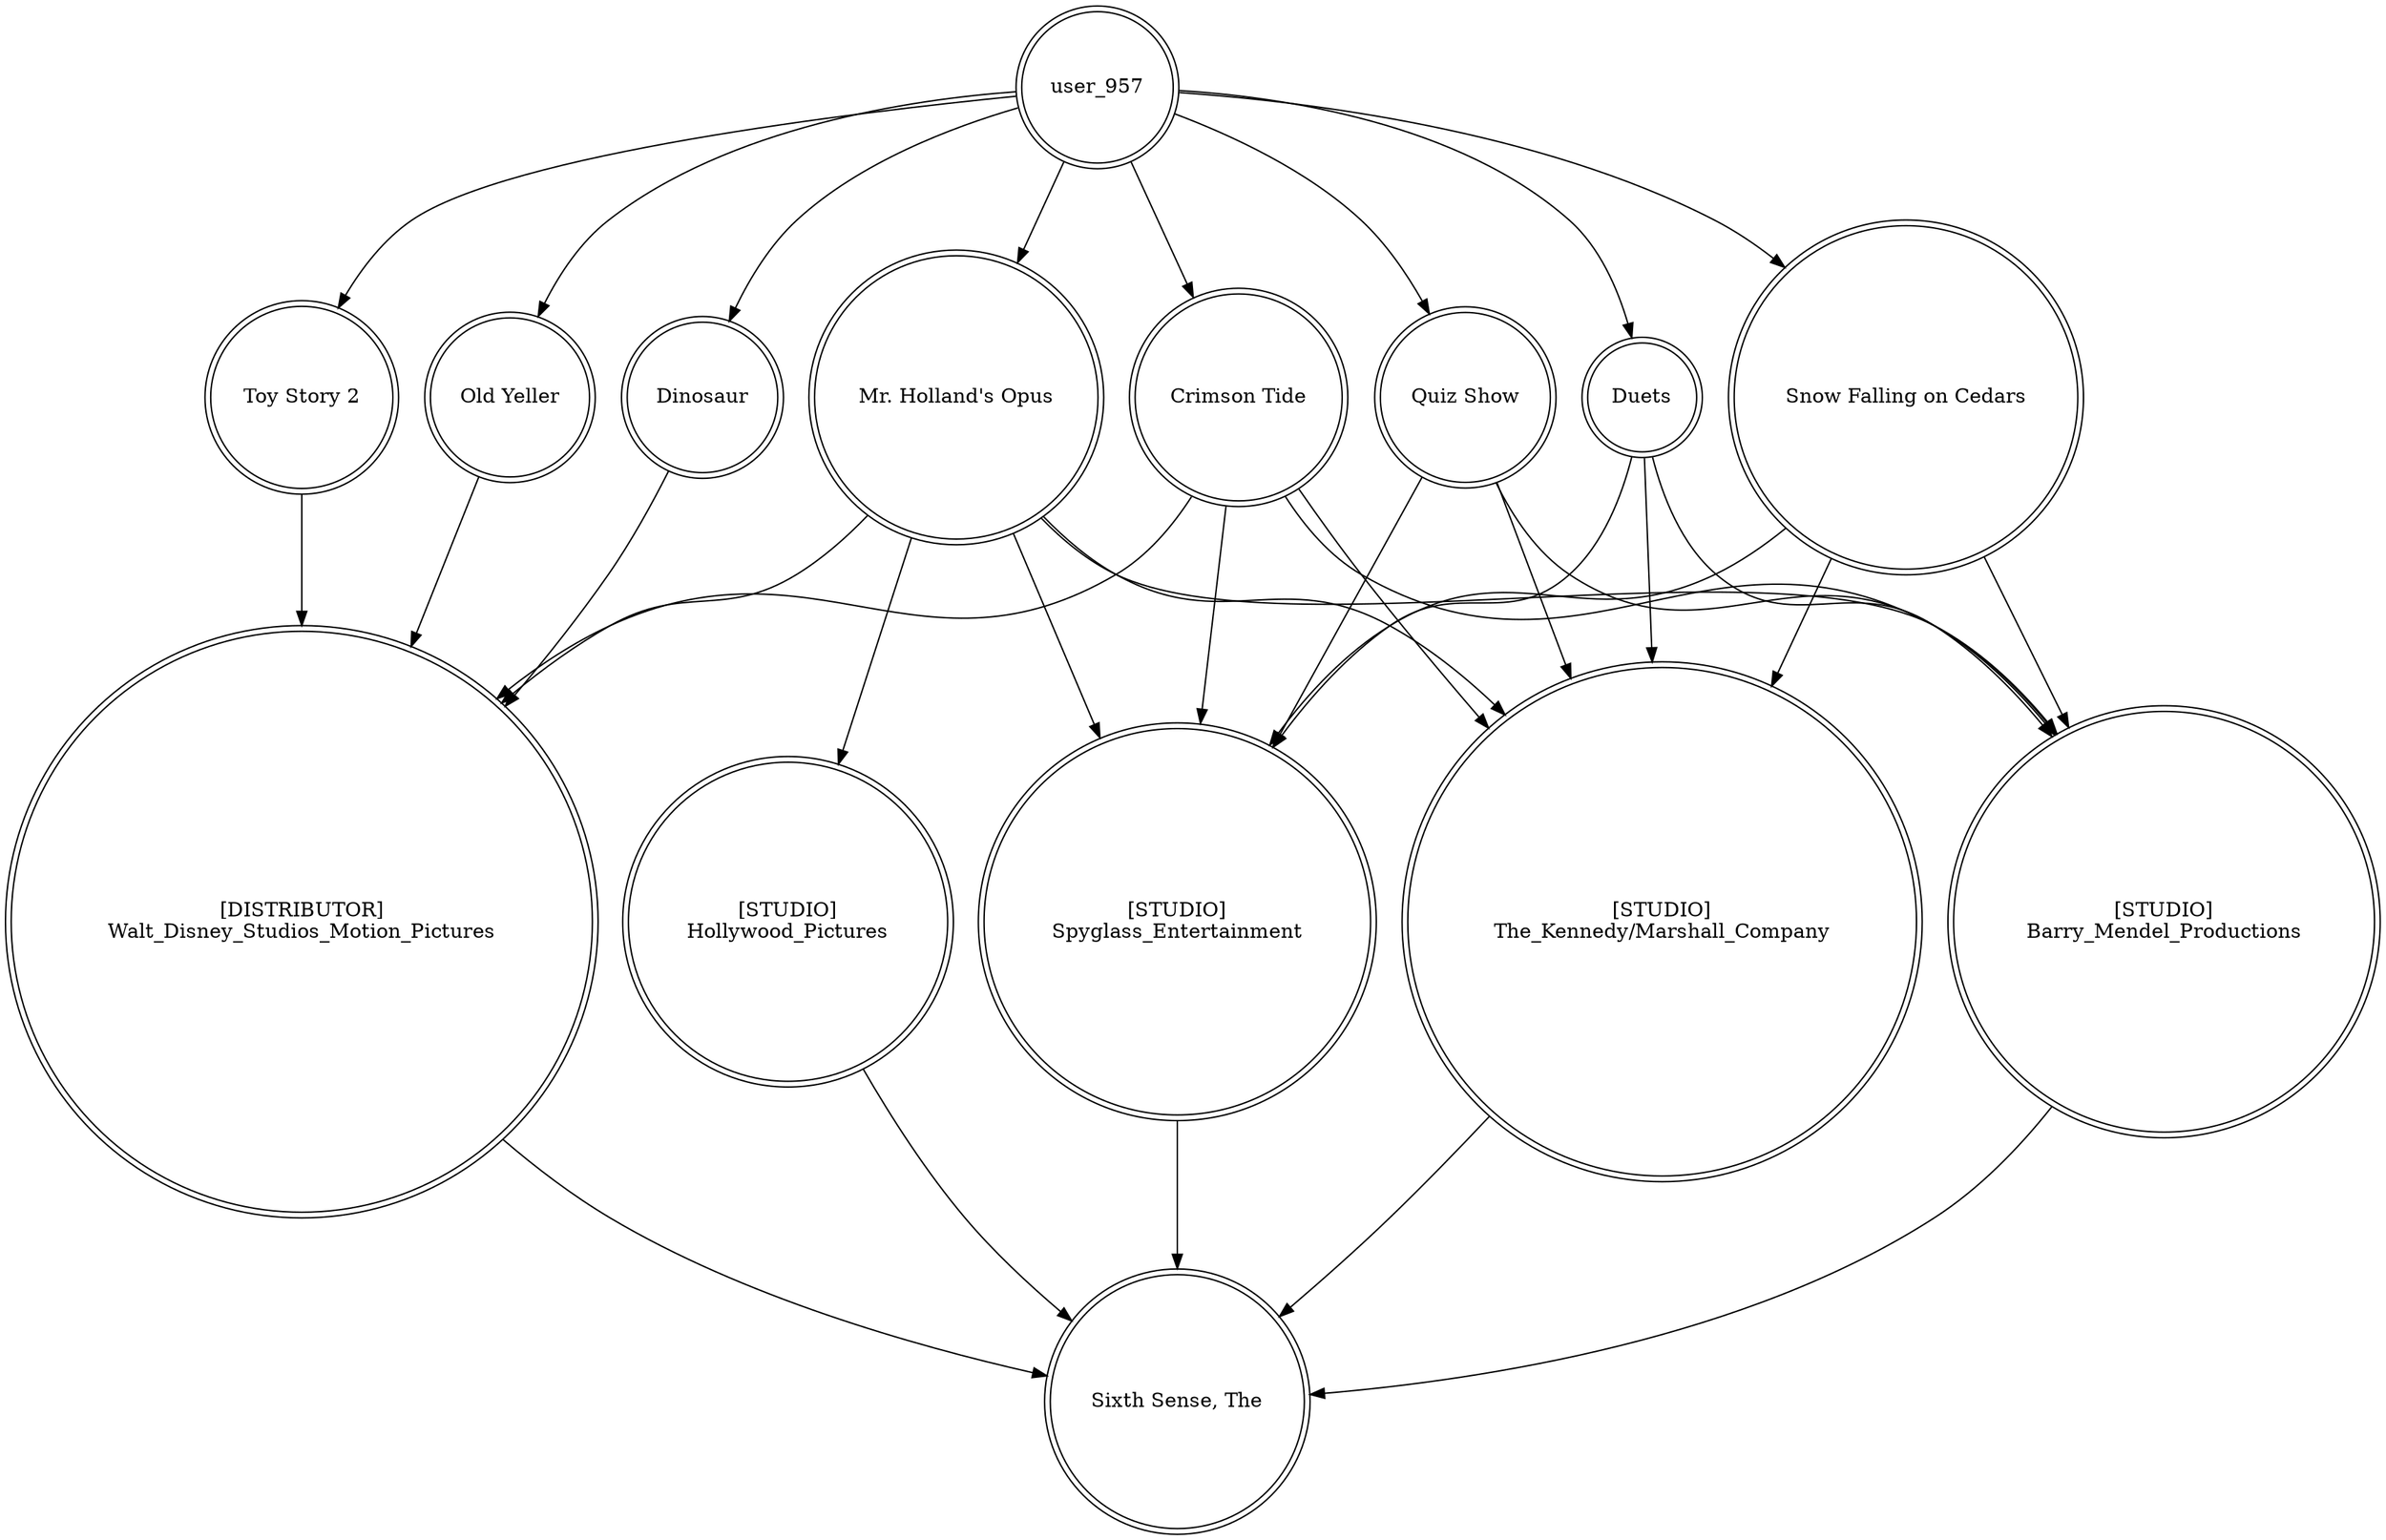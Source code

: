 digraph finite_state_machine {
	node [shape=doublecircle]
	"Toy Story 2" -> "[DISTRIBUTOR]
Walt_Disney_Studios_Motion_Pictures"
	"Mr. Holland's Opus" -> "[STUDIO]
Spyglass_Entertainment"
	user_957 -> "Quiz Show"
	Duets -> "[STUDIO]
The_Kennedy/Marshall_Company"
	user_957 -> Duets
	"Quiz Show" -> "[STUDIO]
The_Kennedy/Marshall_Company"
	"Crimson Tide" -> "[STUDIO]
The_Kennedy/Marshall_Company"
	"Mr. Holland's Opus" -> "[DISTRIBUTOR]
Walt_Disney_Studios_Motion_Pictures"
	user_957 -> "Toy Story 2"
	user_957 -> "Old Yeller"
	"Snow Falling on Cedars" -> "[STUDIO]
The_Kennedy/Marshall_Company"
	"Mr. Holland's Opus" -> "[STUDIO]
Barry_Mendel_Productions"
	"Mr. Holland's Opus" -> "[STUDIO]
The_Kennedy/Marshall_Company"
	"Snow Falling on Cedars" -> "[STUDIO]
Barry_Mendel_Productions"
	"[DISTRIBUTOR]
Walt_Disney_Studios_Motion_Pictures" -> "Sixth Sense, The"
	"Crimson Tide" -> "[STUDIO]
Spyglass_Entertainment"
	"Quiz Show" -> "[STUDIO]
Barry_Mendel_Productions"
	Duets -> "[STUDIO]
Spyglass_Entertainment"
	"[STUDIO]
Barry_Mendel_Productions" -> "Sixth Sense, The"
	"[STUDIO]
Hollywood_Pictures" -> "Sixth Sense, The"
	"Crimson Tide" -> "[STUDIO]
Barry_Mendel_Productions"
	user_957 -> Dinosaur
	"Quiz Show" -> "[STUDIO]
Spyglass_Entertainment"
	Duets -> "[STUDIO]
Barry_Mendel_Productions"
	"Crimson Tide" -> "[DISTRIBUTOR]
Walt_Disney_Studios_Motion_Pictures"
	"[STUDIO]
The_Kennedy/Marshall_Company" -> "Sixth Sense, The"
	"[STUDIO]
Spyglass_Entertainment" -> "Sixth Sense, The"
	"Snow Falling on Cedars" -> "[STUDIO]
Spyglass_Entertainment"
	user_957 -> "Snow Falling on Cedars"
	"Mr. Holland's Opus" -> "[STUDIO]
Hollywood_Pictures"
	user_957 -> "Crimson Tide"
	"Old Yeller" -> "[DISTRIBUTOR]
Walt_Disney_Studios_Motion_Pictures"
	Dinosaur -> "[DISTRIBUTOR]
Walt_Disney_Studios_Motion_Pictures"
	user_957 -> "Mr. Holland's Opus"
}
